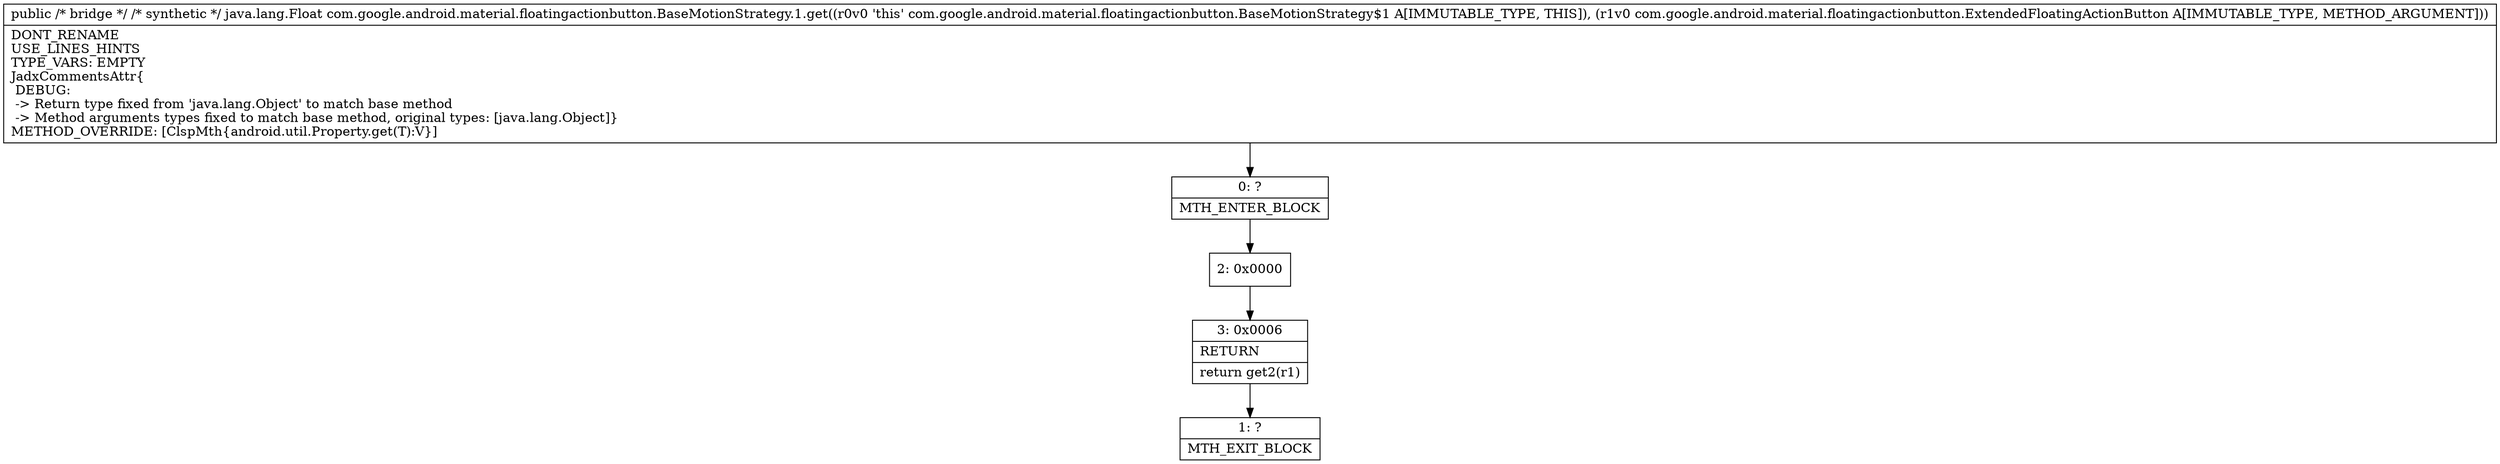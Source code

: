 digraph "CFG forcom.google.android.material.floatingactionbutton.BaseMotionStrategy.1.get(Ljava\/lang\/Object;)Ljava\/lang\/Object;" {
Node_0 [shape=record,label="{0\:\ ?|MTH_ENTER_BLOCK\l}"];
Node_2 [shape=record,label="{2\:\ 0x0000}"];
Node_3 [shape=record,label="{3\:\ 0x0006|RETURN\l|return get2(r1)\l}"];
Node_1 [shape=record,label="{1\:\ ?|MTH_EXIT_BLOCK\l}"];
MethodNode[shape=record,label="{public \/* bridge *\/ \/* synthetic *\/ java.lang.Float com.google.android.material.floatingactionbutton.BaseMotionStrategy.1.get((r0v0 'this' com.google.android.material.floatingactionbutton.BaseMotionStrategy$1 A[IMMUTABLE_TYPE, THIS]), (r1v0 com.google.android.material.floatingactionbutton.ExtendedFloatingActionButton A[IMMUTABLE_TYPE, METHOD_ARGUMENT]))  | DONT_RENAME\lUSE_LINES_HINTS\lTYPE_VARS: EMPTY\lJadxCommentsAttr\{\l DEBUG: \l \-\> Return type fixed from 'java.lang.Object' to match base method\l \-\> Method arguments types fixed to match base method, original types: [java.lang.Object]\}\lMETHOD_OVERRIDE: [ClspMth\{android.util.Property.get(T):V\}]\l}"];
MethodNode -> Node_0;Node_0 -> Node_2;
Node_2 -> Node_3;
Node_3 -> Node_1;
}

